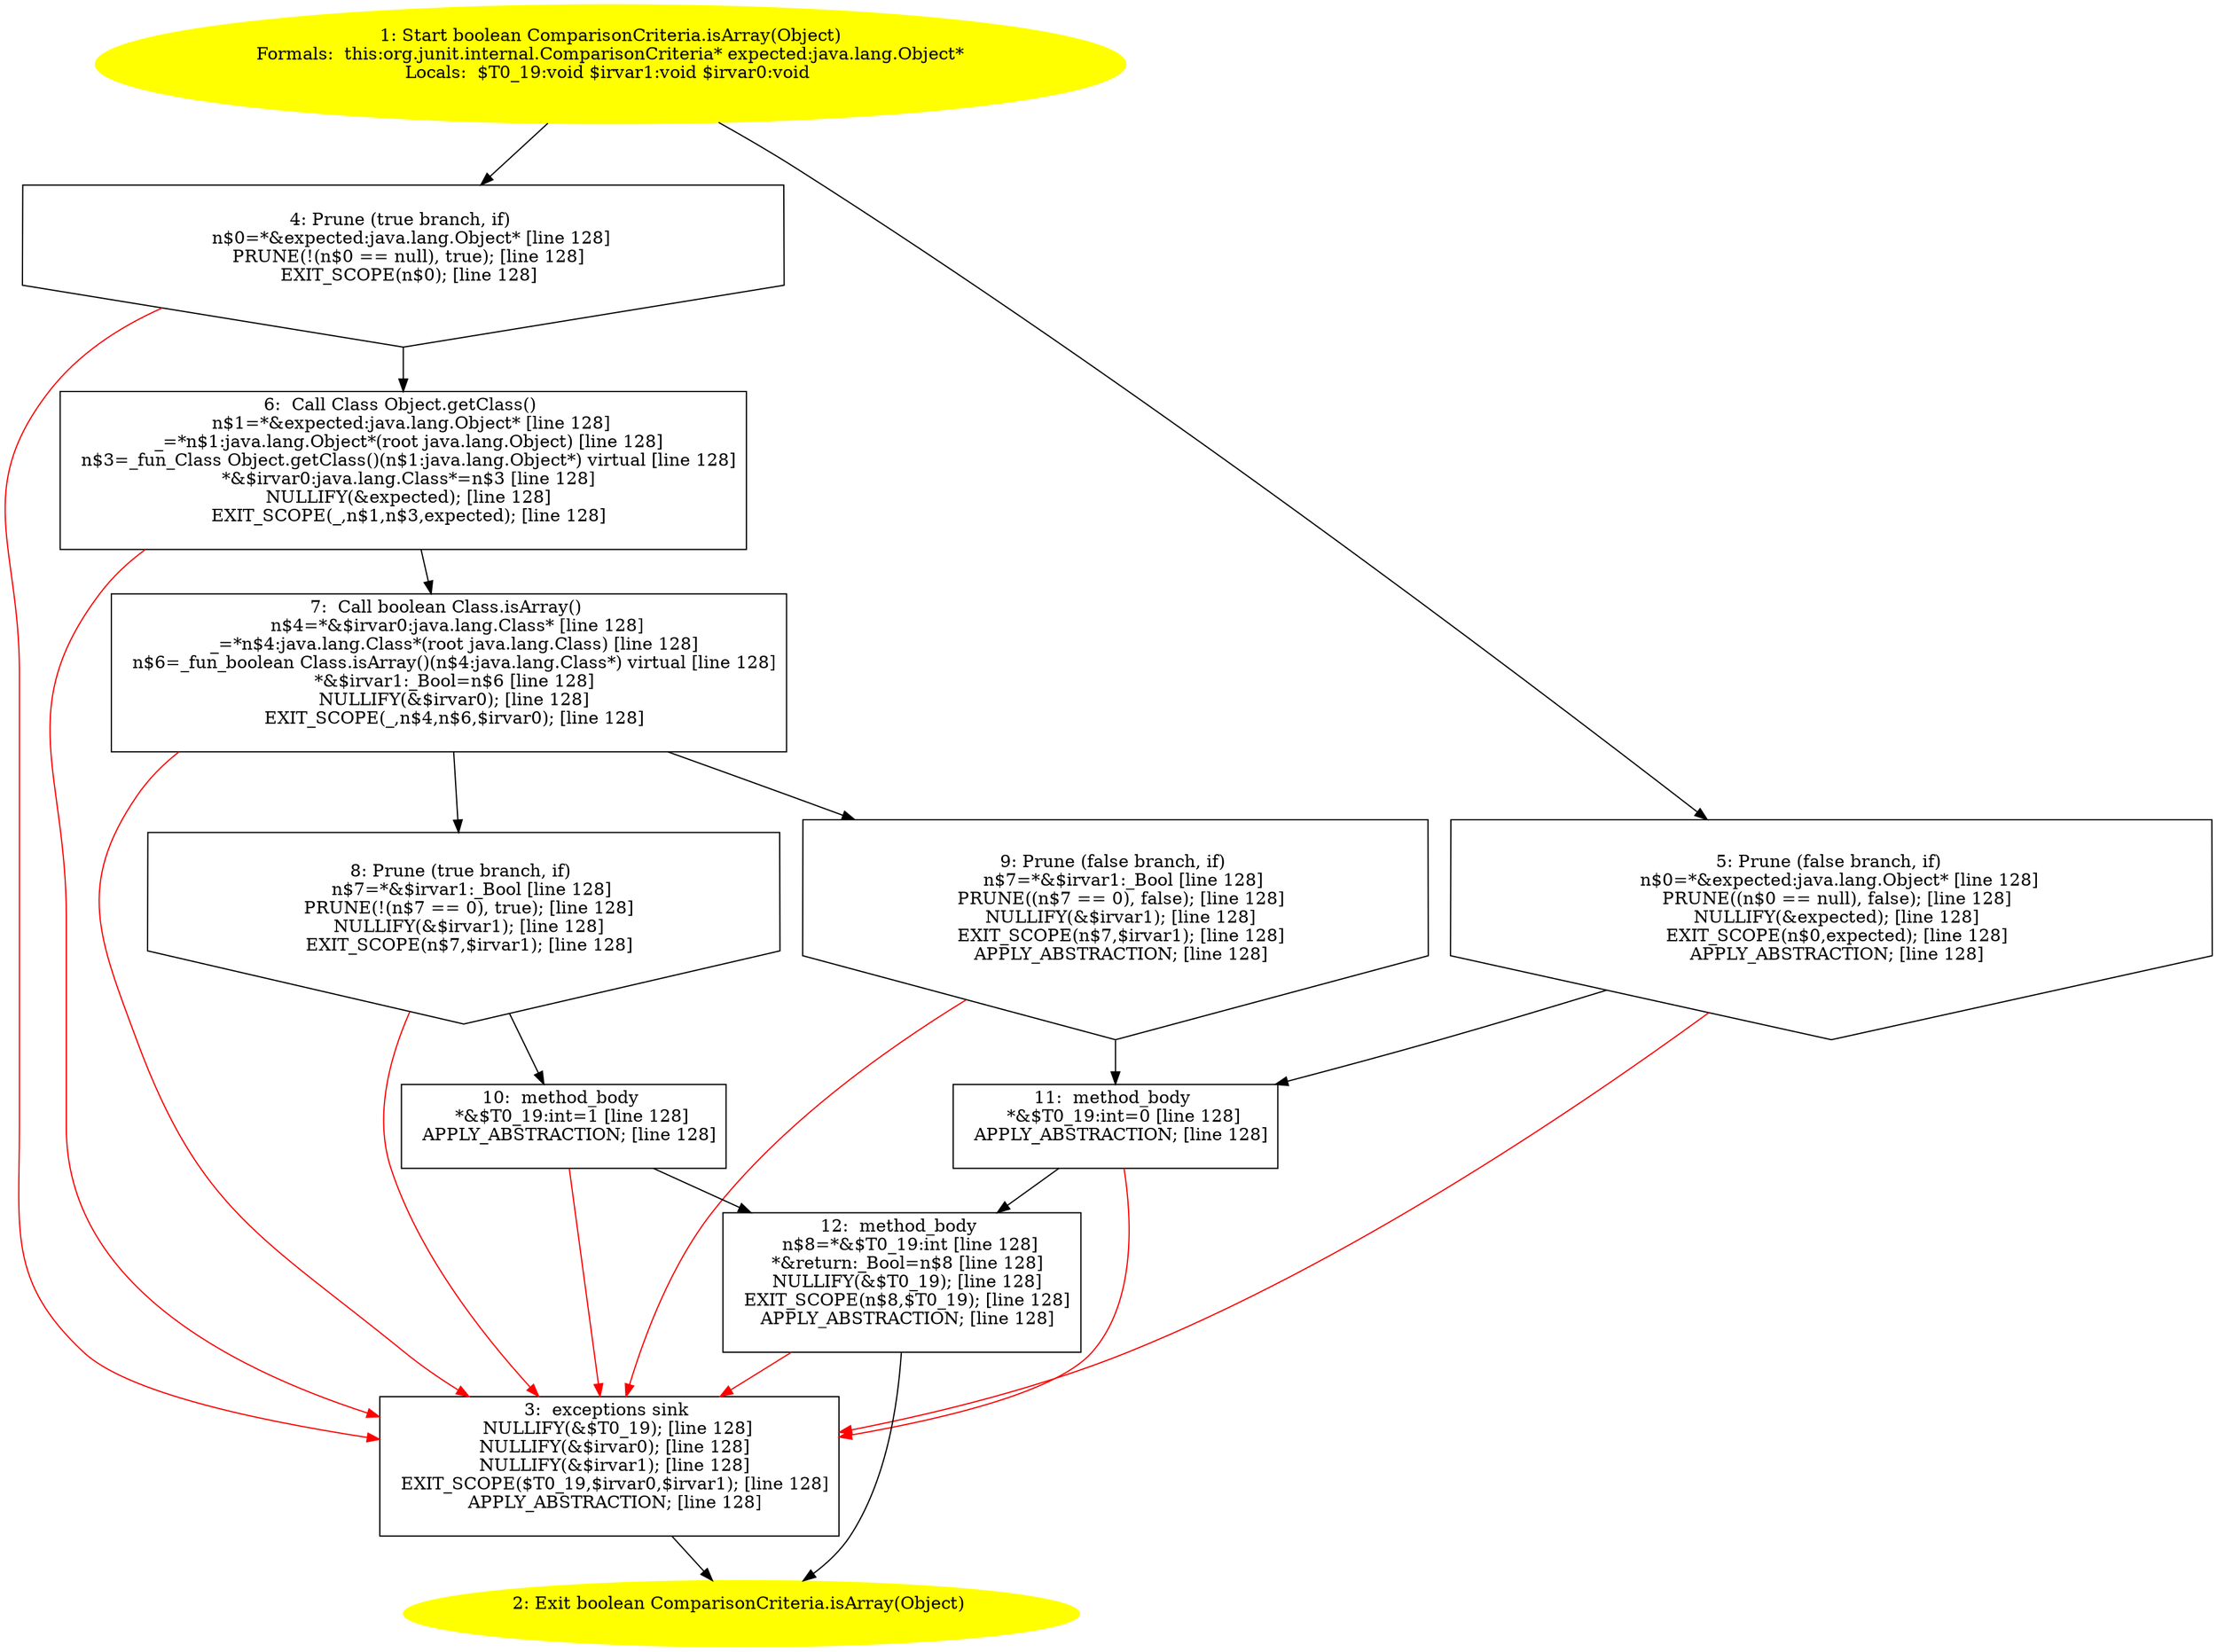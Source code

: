 /* @generated */
digraph cfg {
"org.junit.internal.ComparisonCriteria.isArray(java.lang.Object):boolean.3a8453a2cc43d923fa4a7d8ba27a1bf7_1" [label="1: Start boolean ComparisonCriteria.isArray(Object)\nFormals:  this:org.junit.internal.ComparisonCriteria* expected:java.lang.Object*\nLocals:  $T0_19:void $irvar1:void $irvar0:void \n  " color=yellow style=filled]
	

	 "org.junit.internal.ComparisonCriteria.isArray(java.lang.Object):boolean.3a8453a2cc43d923fa4a7d8ba27a1bf7_1" -> "org.junit.internal.ComparisonCriteria.isArray(java.lang.Object):boolean.3a8453a2cc43d923fa4a7d8ba27a1bf7_4" ;
	 "org.junit.internal.ComparisonCriteria.isArray(java.lang.Object):boolean.3a8453a2cc43d923fa4a7d8ba27a1bf7_1" -> "org.junit.internal.ComparisonCriteria.isArray(java.lang.Object):boolean.3a8453a2cc43d923fa4a7d8ba27a1bf7_5" ;
"org.junit.internal.ComparisonCriteria.isArray(java.lang.Object):boolean.3a8453a2cc43d923fa4a7d8ba27a1bf7_2" [label="2: Exit boolean ComparisonCriteria.isArray(Object) \n  " color=yellow style=filled]
	

"org.junit.internal.ComparisonCriteria.isArray(java.lang.Object):boolean.3a8453a2cc43d923fa4a7d8ba27a1bf7_3" [label="3:  exceptions sink \n   NULLIFY(&$T0_19); [line 128]\n  NULLIFY(&$irvar0); [line 128]\n  NULLIFY(&$irvar1); [line 128]\n  EXIT_SCOPE($T0_19,$irvar0,$irvar1); [line 128]\n  APPLY_ABSTRACTION; [line 128]\n " shape="box"]
	

	 "org.junit.internal.ComparisonCriteria.isArray(java.lang.Object):boolean.3a8453a2cc43d923fa4a7d8ba27a1bf7_3" -> "org.junit.internal.ComparisonCriteria.isArray(java.lang.Object):boolean.3a8453a2cc43d923fa4a7d8ba27a1bf7_2" ;
"org.junit.internal.ComparisonCriteria.isArray(java.lang.Object):boolean.3a8453a2cc43d923fa4a7d8ba27a1bf7_4" [label="4: Prune (true branch, if) \n   n$0=*&expected:java.lang.Object* [line 128]\n  PRUNE(!(n$0 == null), true); [line 128]\n  EXIT_SCOPE(n$0); [line 128]\n " shape="invhouse"]
	

	 "org.junit.internal.ComparisonCriteria.isArray(java.lang.Object):boolean.3a8453a2cc43d923fa4a7d8ba27a1bf7_4" -> "org.junit.internal.ComparisonCriteria.isArray(java.lang.Object):boolean.3a8453a2cc43d923fa4a7d8ba27a1bf7_6" ;
	 "org.junit.internal.ComparisonCriteria.isArray(java.lang.Object):boolean.3a8453a2cc43d923fa4a7d8ba27a1bf7_4" -> "org.junit.internal.ComparisonCriteria.isArray(java.lang.Object):boolean.3a8453a2cc43d923fa4a7d8ba27a1bf7_3" [color="red" ];
"org.junit.internal.ComparisonCriteria.isArray(java.lang.Object):boolean.3a8453a2cc43d923fa4a7d8ba27a1bf7_5" [label="5: Prune (false branch, if) \n   n$0=*&expected:java.lang.Object* [line 128]\n  PRUNE((n$0 == null), false); [line 128]\n  NULLIFY(&expected); [line 128]\n  EXIT_SCOPE(n$0,expected); [line 128]\n  APPLY_ABSTRACTION; [line 128]\n " shape="invhouse"]
	

	 "org.junit.internal.ComparisonCriteria.isArray(java.lang.Object):boolean.3a8453a2cc43d923fa4a7d8ba27a1bf7_5" -> "org.junit.internal.ComparisonCriteria.isArray(java.lang.Object):boolean.3a8453a2cc43d923fa4a7d8ba27a1bf7_11" ;
	 "org.junit.internal.ComparisonCriteria.isArray(java.lang.Object):boolean.3a8453a2cc43d923fa4a7d8ba27a1bf7_5" -> "org.junit.internal.ComparisonCriteria.isArray(java.lang.Object):boolean.3a8453a2cc43d923fa4a7d8ba27a1bf7_3" [color="red" ];
"org.junit.internal.ComparisonCriteria.isArray(java.lang.Object):boolean.3a8453a2cc43d923fa4a7d8ba27a1bf7_6" [label="6:  Call Class Object.getClass() \n   n$1=*&expected:java.lang.Object* [line 128]\n  _=*n$1:java.lang.Object*(root java.lang.Object) [line 128]\n  n$3=_fun_Class Object.getClass()(n$1:java.lang.Object*) virtual [line 128]\n  *&$irvar0:java.lang.Class*=n$3 [line 128]\n  NULLIFY(&expected); [line 128]\n  EXIT_SCOPE(_,n$1,n$3,expected); [line 128]\n " shape="box"]
	

	 "org.junit.internal.ComparisonCriteria.isArray(java.lang.Object):boolean.3a8453a2cc43d923fa4a7d8ba27a1bf7_6" -> "org.junit.internal.ComparisonCriteria.isArray(java.lang.Object):boolean.3a8453a2cc43d923fa4a7d8ba27a1bf7_7" ;
	 "org.junit.internal.ComparisonCriteria.isArray(java.lang.Object):boolean.3a8453a2cc43d923fa4a7d8ba27a1bf7_6" -> "org.junit.internal.ComparisonCriteria.isArray(java.lang.Object):boolean.3a8453a2cc43d923fa4a7d8ba27a1bf7_3" [color="red" ];
"org.junit.internal.ComparisonCriteria.isArray(java.lang.Object):boolean.3a8453a2cc43d923fa4a7d8ba27a1bf7_7" [label="7:  Call boolean Class.isArray() \n   n$4=*&$irvar0:java.lang.Class* [line 128]\n  _=*n$4:java.lang.Class*(root java.lang.Class) [line 128]\n  n$6=_fun_boolean Class.isArray()(n$4:java.lang.Class*) virtual [line 128]\n  *&$irvar1:_Bool=n$6 [line 128]\n  NULLIFY(&$irvar0); [line 128]\n  EXIT_SCOPE(_,n$4,n$6,$irvar0); [line 128]\n " shape="box"]
	

	 "org.junit.internal.ComparisonCriteria.isArray(java.lang.Object):boolean.3a8453a2cc43d923fa4a7d8ba27a1bf7_7" -> "org.junit.internal.ComparisonCriteria.isArray(java.lang.Object):boolean.3a8453a2cc43d923fa4a7d8ba27a1bf7_8" ;
	 "org.junit.internal.ComparisonCriteria.isArray(java.lang.Object):boolean.3a8453a2cc43d923fa4a7d8ba27a1bf7_7" -> "org.junit.internal.ComparisonCriteria.isArray(java.lang.Object):boolean.3a8453a2cc43d923fa4a7d8ba27a1bf7_9" ;
	 "org.junit.internal.ComparisonCriteria.isArray(java.lang.Object):boolean.3a8453a2cc43d923fa4a7d8ba27a1bf7_7" -> "org.junit.internal.ComparisonCriteria.isArray(java.lang.Object):boolean.3a8453a2cc43d923fa4a7d8ba27a1bf7_3" [color="red" ];
"org.junit.internal.ComparisonCriteria.isArray(java.lang.Object):boolean.3a8453a2cc43d923fa4a7d8ba27a1bf7_8" [label="8: Prune (true branch, if) \n   n$7=*&$irvar1:_Bool [line 128]\n  PRUNE(!(n$7 == 0), true); [line 128]\n  NULLIFY(&$irvar1); [line 128]\n  EXIT_SCOPE(n$7,$irvar1); [line 128]\n " shape="invhouse"]
	

	 "org.junit.internal.ComparisonCriteria.isArray(java.lang.Object):boolean.3a8453a2cc43d923fa4a7d8ba27a1bf7_8" -> "org.junit.internal.ComparisonCriteria.isArray(java.lang.Object):boolean.3a8453a2cc43d923fa4a7d8ba27a1bf7_10" ;
	 "org.junit.internal.ComparisonCriteria.isArray(java.lang.Object):boolean.3a8453a2cc43d923fa4a7d8ba27a1bf7_8" -> "org.junit.internal.ComparisonCriteria.isArray(java.lang.Object):boolean.3a8453a2cc43d923fa4a7d8ba27a1bf7_3" [color="red" ];
"org.junit.internal.ComparisonCriteria.isArray(java.lang.Object):boolean.3a8453a2cc43d923fa4a7d8ba27a1bf7_9" [label="9: Prune (false branch, if) \n   n$7=*&$irvar1:_Bool [line 128]\n  PRUNE((n$7 == 0), false); [line 128]\n  NULLIFY(&$irvar1); [line 128]\n  EXIT_SCOPE(n$7,$irvar1); [line 128]\n  APPLY_ABSTRACTION; [line 128]\n " shape="invhouse"]
	

	 "org.junit.internal.ComparisonCriteria.isArray(java.lang.Object):boolean.3a8453a2cc43d923fa4a7d8ba27a1bf7_9" -> "org.junit.internal.ComparisonCriteria.isArray(java.lang.Object):boolean.3a8453a2cc43d923fa4a7d8ba27a1bf7_11" ;
	 "org.junit.internal.ComparisonCriteria.isArray(java.lang.Object):boolean.3a8453a2cc43d923fa4a7d8ba27a1bf7_9" -> "org.junit.internal.ComparisonCriteria.isArray(java.lang.Object):boolean.3a8453a2cc43d923fa4a7d8ba27a1bf7_3" [color="red" ];
"org.junit.internal.ComparisonCriteria.isArray(java.lang.Object):boolean.3a8453a2cc43d923fa4a7d8ba27a1bf7_10" [label="10:  method_body \n   *&$T0_19:int=1 [line 128]\n  APPLY_ABSTRACTION; [line 128]\n " shape="box"]
	

	 "org.junit.internal.ComparisonCriteria.isArray(java.lang.Object):boolean.3a8453a2cc43d923fa4a7d8ba27a1bf7_10" -> "org.junit.internal.ComparisonCriteria.isArray(java.lang.Object):boolean.3a8453a2cc43d923fa4a7d8ba27a1bf7_12" ;
	 "org.junit.internal.ComparisonCriteria.isArray(java.lang.Object):boolean.3a8453a2cc43d923fa4a7d8ba27a1bf7_10" -> "org.junit.internal.ComparisonCriteria.isArray(java.lang.Object):boolean.3a8453a2cc43d923fa4a7d8ba27a1bf7_3" [color="red" ];
"org.junit.internal.ComparisonCriteria.isArray(java.lang.Object):boolean.3a8453a2cc43d923fa4a7d8ba27a1bf7_11" [label="11:  method_body \n   *&$T0_19:int=0 [line 128]\n  APPLY_ABSTRACTION; [line 128]\n " shape="box"]
	

	 "org.junit.internal.ComparisonCriteria.isArray(java.lang.Object):boolean.3a8453a2cc43d923fa4a7d8ba27a1bf7_11" -> "org.junit.internal.ComparisonCriteria.isArray(java.lang.Object):boolean.3a8453a2cc43d923fa4a7d8ba27a1bf7_12" ;
	 "org.junit.internal.ComparisonCriteria.isArray(java.lang.Object):boolean.3a8453a2cc43d923fa4a7d8ba27a1bf7_11" -> "org.junit.internal.ComparisonCriteria.isArray(java.lang.Object):boolean.3a8453a2cc43d923fa4a7d8ba27a1bf7_3" [color="red" ];
"org.junit.internal.ComparisonCriteria.isArray(java.lang.Object):boolean.3a8453a2cc43d923fa4a7d8ba27a1bf7_12" [label="12:  method_body \n   n$8=*&$T0_19:int [line 128]\n  *&return:_Bool=n$8 [line 128]\n  NULLIFY(&$T0_19); [line 128]\n  EXIT_SCOPE(n$8,$T0_19); [line 128]\n  APPLY_ABSTRACTION; [line 128]\n " shape="box"]
	

	 "org.junit.internal.ComparisonCriteria.isArray(java.lang.Object):boolean.3a8453a2cc43d923fa4a7d8ba27a1bf7_12" -> "org.junit.internal.ComparisonCriteria.isArray(java.lang.Object):boolean.3a8453a2cc43d923fa4a7d8ba27a1bf7_2" ;
	 "org.junit.internal.ComparisonCriteria.isArray(java.lang.Object):boolean.3a8453a2cc43d923fa4a7d8ba27a1bf7_12" -> "org.junit.internal.ComparisonCriteria.isArray(java.lang.Object):boolean.3a8453a2cc43d923fa4a7d8ba27a1bf7_3" [color="red" ];
}
